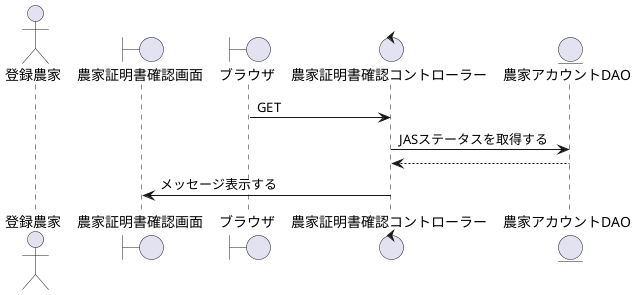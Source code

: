 @startuml 農家証明書確認

actor    "登録農家" as act
boundary "農家証明書確認画面" as Mypage
boundary "ブラウザ" as brz
control  "農家証明書確認コントローラー" as Acquisition_c
entity   "農家アカウントDAO" as Farmer_DAO

'-------------------------------------------------------------------------------------------

brz -> Acquisition_c : GET
Acquisition_c -> Farmer_DAO : JASステータスを取得する
Acquisition_c <-- Farmer_DAO
Mypage <- Acquisition_c : メッセージ表示する

@enduml